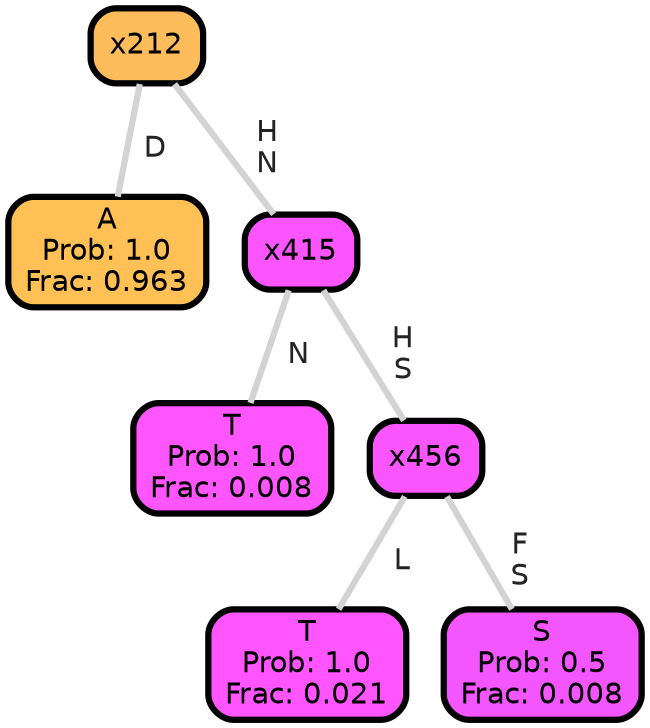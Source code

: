 graph Tree {
node [shape=box, style="filled, rounded",color="black",penwidth="3",fontcolor="black",                 fontname=helvetica] ;
graph [ranksep="0 equally", splines=straight,                 bgcolor=transparent, dpi=200] ;
edge [fontname=helvetica, fontweight=bold,fontcolor=grey14,color=lightgray] ;
0 [label="A
Prob: 1.0
Frac: 0.963", fillcolor="#ffc155"] ;
1 [label="x212", fillcolor="#febc5b"] ;
2 [label="T
Prob: 1.0
Frac: 0.008", fillcolor="#ff55ff"] ;
3 [label="x415", fillcolor="#fc55ff"] ;
4 [label="T
Prob: 1.0
Frac: 0.021", fillcolor="#ff55ff"] ;
5 [label="x456", fillcolor="#fb55ff"] ;
6 [label="S
Prob: 0.5
Frac: 0.008", fillcolor="#f355ff"] ;
1 -- 0 [label=" D",penwidth=3] ;
1 -- 3 [label=" H\n N",penwidth=3] ;
3 -- 2 [label=" N",penwidth=3] ;
3 -- 5 [label=" H\n S",penwidth=3] ;
5 -- 4 [label=" L",penwidth=3] ;
5 -- 6 [label=" F\n S",penwidth=3] ;
{rank = same;}}